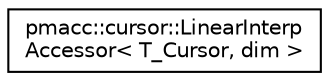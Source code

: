 digraph "Graphical Class Hierarchy"
{
 // LATEX_PDF_SIZE
  edge [fontname="Helvetica",fontsize="10",labelfontname="Helvetica",labelfontsize="10"];
  node [fontname="Helvetica",fontsize="10",shape=record];
  rankdir="LR";
  Node0 [label="pmacc::cursor::LinearInterp\lAccessor\< T_Cursor, dim \>",height=0.2,width=0.4,color="black", fillcolor="white", style="filled",URL="$structpmacc_1_1cursor_1_1_linear_interp_accessor.html",tooltip="Performs a 1D, 2D or 3D, linear interpolation on access."];
}
